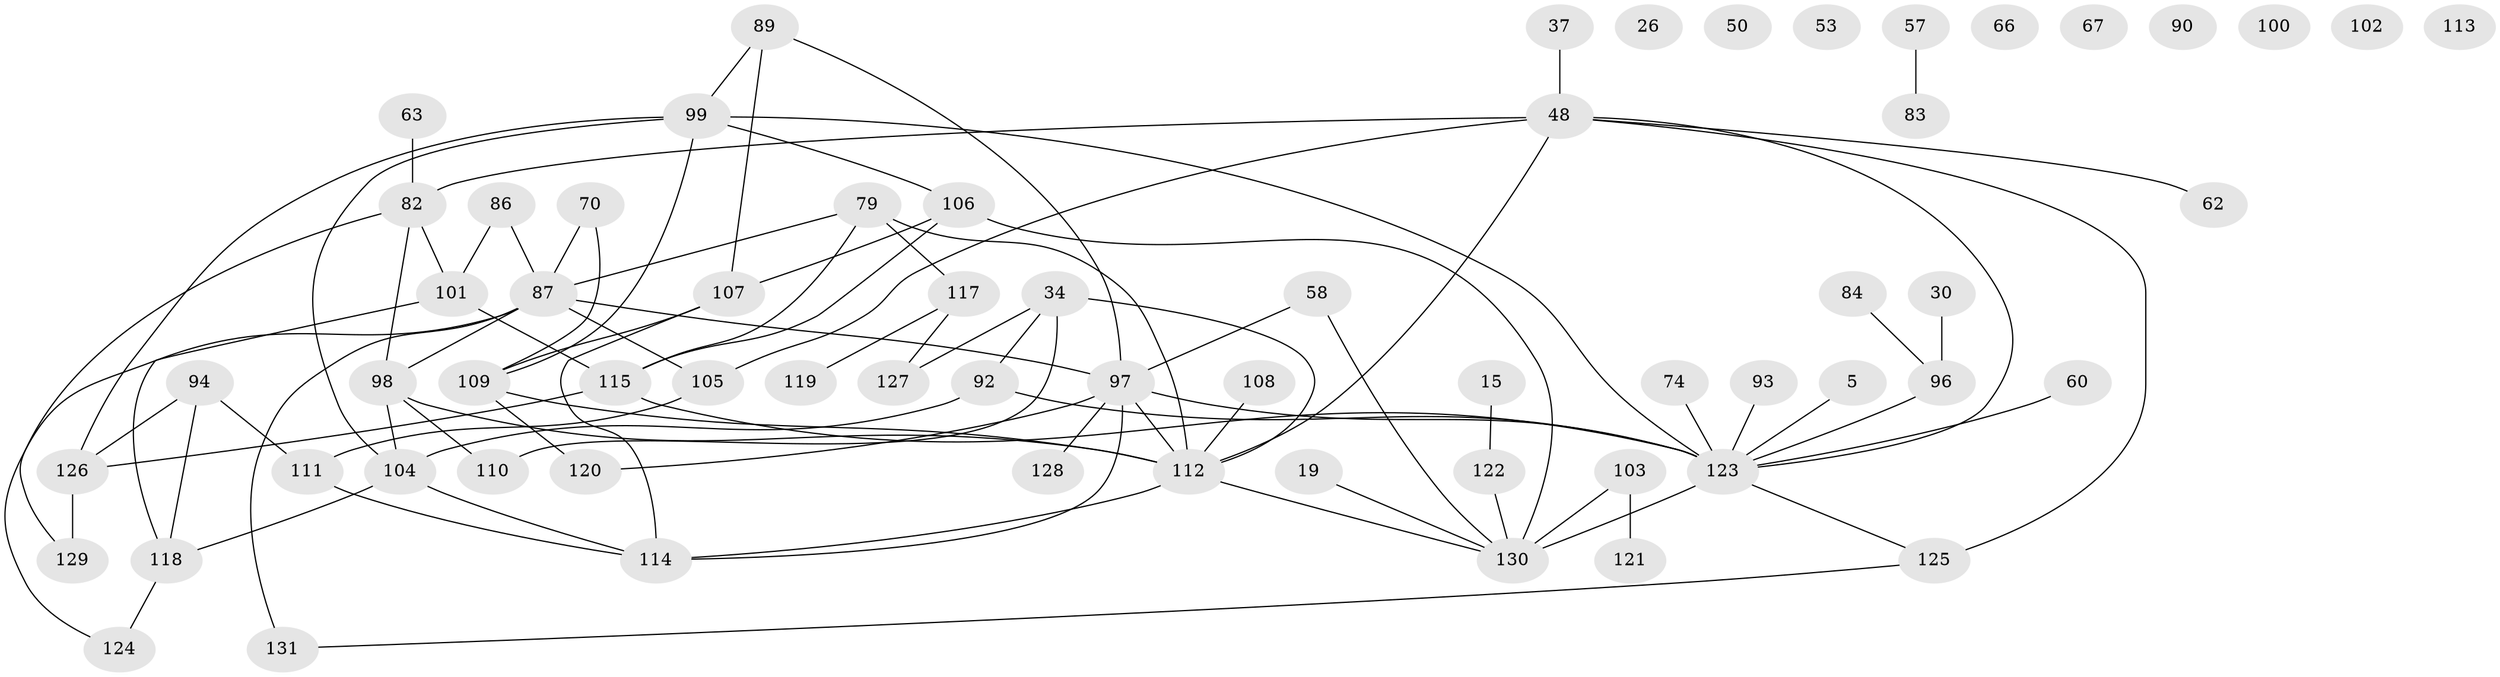 // original degree distribution, {3: 0.2366412213740458, 1: 0.16030534351145037, 4: 0.16030534351145037, 6: 0.022900763358778626, 2: 0.2824427480916031, 7: 0.007633587786259542, 0: 0.06870229007633588, 5: 0.05343511450381679, 8: 0.007633587786259542}
// Generated by graph-tools (version 1.1) at 2025/40/03/09/25 04:40:45]
// undirected, 65 vertices, 89 edges
graph export_dot {
graph [start="1"]
  node [color=gray90,style=filled];
  5;
  15;
  19;
  26;
  30;
  34 [super="+17"];
  37;
  48 [super="+18"];
  50;
  53;
  57;
  58 [super="+49+20"];
  60;
  62;
  63;
  66;
  67;
  70;
  74;
  79 [super="+44+38"];
  82 [super="+25+78"];
  83;
  84;
  86;
  87 [super="+22"];
  89;
  90;
  92 [super="+88"];
  93;
  94 [super="+81"];
  96 [super="+85"];
  97 [super="+71"];
  98;
  99 [super="+42+68+69"];
  100;
  101 [super="+4+27"];
  102;
  103;
  104 [super="+61"];
  105;
  106 [super="+59"];
  107 [super="+3+55+65"];
  108;
  109;
  110;
  111 [super="+72"];
  112 [super="+32+28+95"];
  113;
  114 [super="+47+75+77"];
  115 [super="+1"];
  117;
  118 [super="+76+91"];
  119;
  120;
  121;
  122;
  123 [super="+41+116"];
  124;
  125;
  126 [super="+6+23"];
  127;
  128;
  129;
  130 [super="+39+43+56+54+73"];
  131;
  5 -- 123;
  15 -- 122;
  19 -- 130;
  30 -- 96;
  34 -- 110;
  34 -- 92;
  34 -- 127;
  34 -- 112;
  37 -- 48;
  48 -- 105 [weight=2];
  48 -- 123;
  48 -- 125 [weight=2];
  48 -- 112;
  48 -- 62;
  48 -- 82 [weight=2];
  57 -- 83;
  58 -- 97;
  58 -- 130;
  60 -- 123;
  63 -- 82;
  70 -- 109;
  70 -- 87;
  74 -- 123;
  79 -- 117 [weight=2];
  79 -- 115;
  79 -- 112 [weight=2];
  79 -- 87;
  82 -- 98;
  82 -- 101;
  82 -- 129;
  84 -- 96;
  86 -- 87;
  86 -- 101;
  87 -- 97;
  87 -- 98;
  87 -- 124;
  87 -- 131;
  87 -- 105;
  89 -- 97;
  89 -- 107;
  89 -- 99;
  92 -- 104;
  92 -- 123;
  93 -- 123;
  94 -- 118 [weight=2];
  94 -- 126;
  94 -- 111;
  96 -- 123 [weight=2];
  97 -- 112 [weight=2];
  97 -- 128;
  97 -- 120;
  97 -- 123;
  97 -- 114;
  98 -- 110;
  98 -- 112;
  98 -- 104;
  99 -- 109;
  99 -- 126;
  99 -- 106;
  99 -- 123 [weight=2];
  99 -- 104;
  101 -- 118 [weight=2];
  101 -- 115;
  103 -- 121;
  103 -- 130;
  104 -- 114 [weight=2];
  104 -- 118;
  105 -- 111;
  106 -- 107;
  106 -- 115;
  106 -- 130 [weight=2];
  107 -- 114 [weight=2];
  107 -- 109;
  108 -- 112;
  109 -- 120;
  109 -- 112;
  111 -- 114;
  112 -- 130 [weight=2];
  112 -- 114;
  115 -- 126;
  115 -- 123;
  117 -- 119;
  117 -- 127;
  118 -- 124;
  122 -- 130;
  123 -- 125;
  123 -- 130 [weight=2];
  125 -- 131;
  126 -- 129;
}
